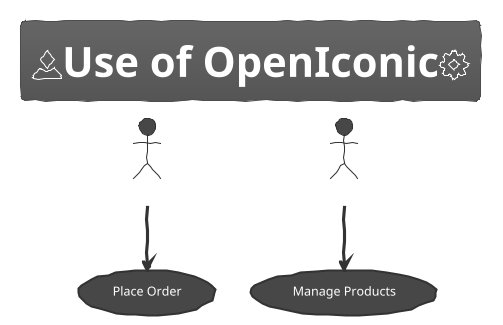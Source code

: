 @startuml

!theme sketchy
title: <size:40><&person>Use of OpenIconic<&cog></size>
actor Customer
actor Admin
usecase "Place Order" as UC1
usecase "Manage Products" as UC2
Customer --> UC1
Admin --> UC2
@enduml